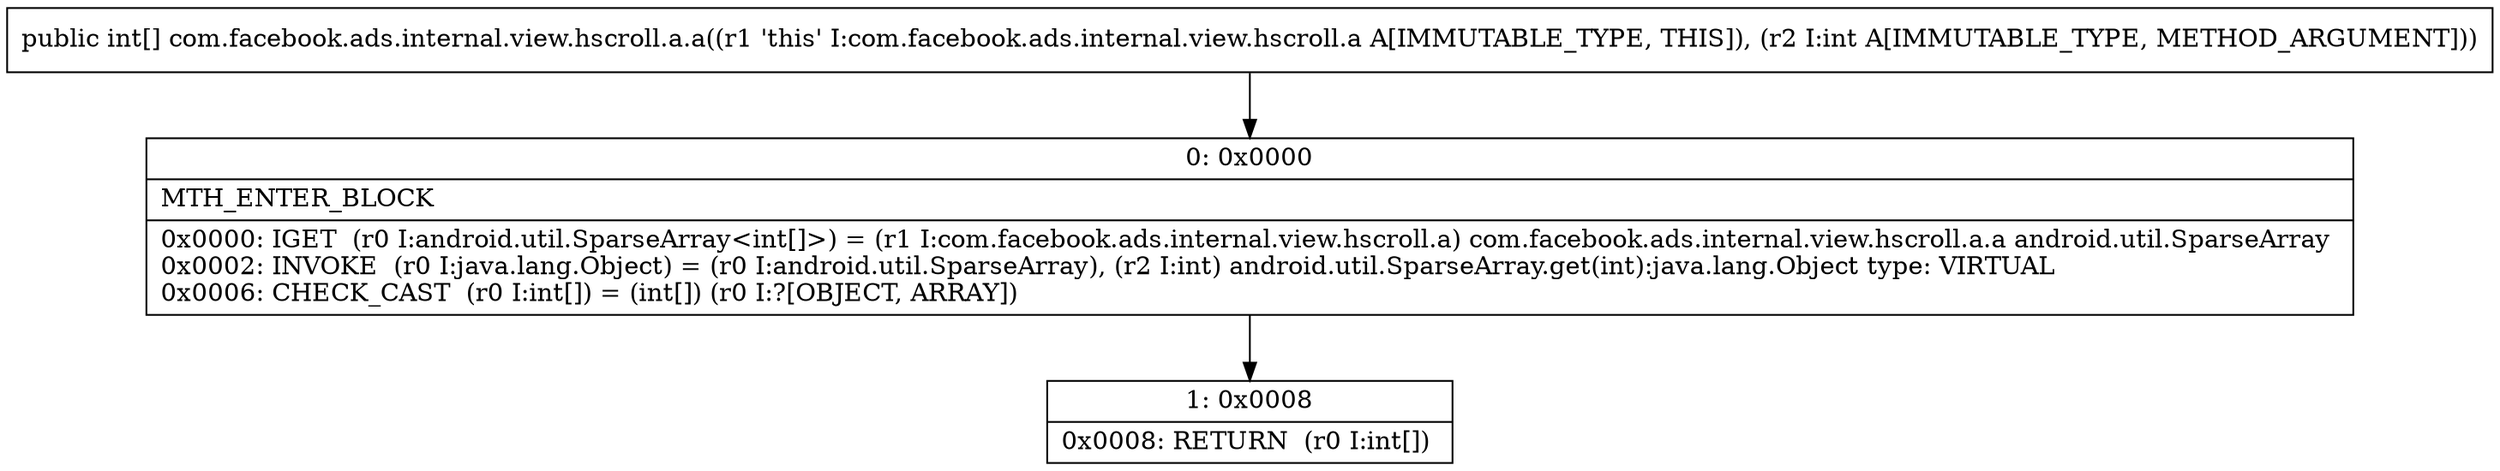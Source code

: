 digraph "CFG forcom.facebook.ads.internal.view.hscroll.a.a(I)[I" {
Node_0 [shape=record,label="{0\:\ 0x0000|MTH_ENTER_BLOCK\l|0x0000: IGET  (r0 I:android.util.SparseArray\<int[]\>) = (r1 I:com.facebook.ads.internal.view.hscroll.a) com.facebook.ads.internal.view.hscroll.a.a android.util.SparseArray \l0x0002: INVOKE  (r0 I:java.lang.Object) = (r0 I:android.util.SparseArray), (r2 I:int) android.util.SparseArray.get(int):java.lang.Object type: VIRTUAL \l0x0006: CHECK_CAST  (r0 I:int[]) = (int[]) (r0 I:?[OBJECT, ARRAY]) \l}"];
Node_1 [shape=record,label="{1\:\ 0x0008|0x0008: RETURN  (r0 I:int[]) \l}"];
MethodNode[shape=record,label="{public int[] com.facebook.ads.internal.view.hscroll.a.a((r1 'this' I:com.facebook.ads.internal.view.hscroll.a A[IMMUTABLE_TYPE, THIS]), (r2 I:int A[IMMUTABLE_TYPE, METHOD_ARGUMENT])) }"];
MethodNode -> Node_0;
Node_0 -> Node_1;
}

